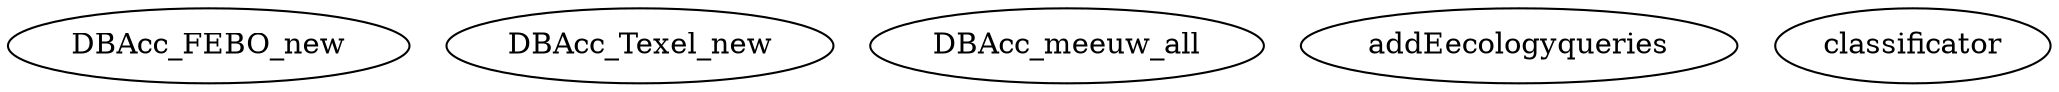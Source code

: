 /* Created by mdot for Matlab */
digraph m2html {

  DBAcc_FEBO_new [URL="DBAcc_FEBO_new.html"];
  DBAcc_Texel_new [URL="DBAcc_Texel_new.html"];
  DBAcc_meeuw_all [URL="DBAcc_meeuw_all.html"];
  addEecologyqueries [URL="addEecologyqueries.html"];
  classificator [URL="classificator.html"];
}